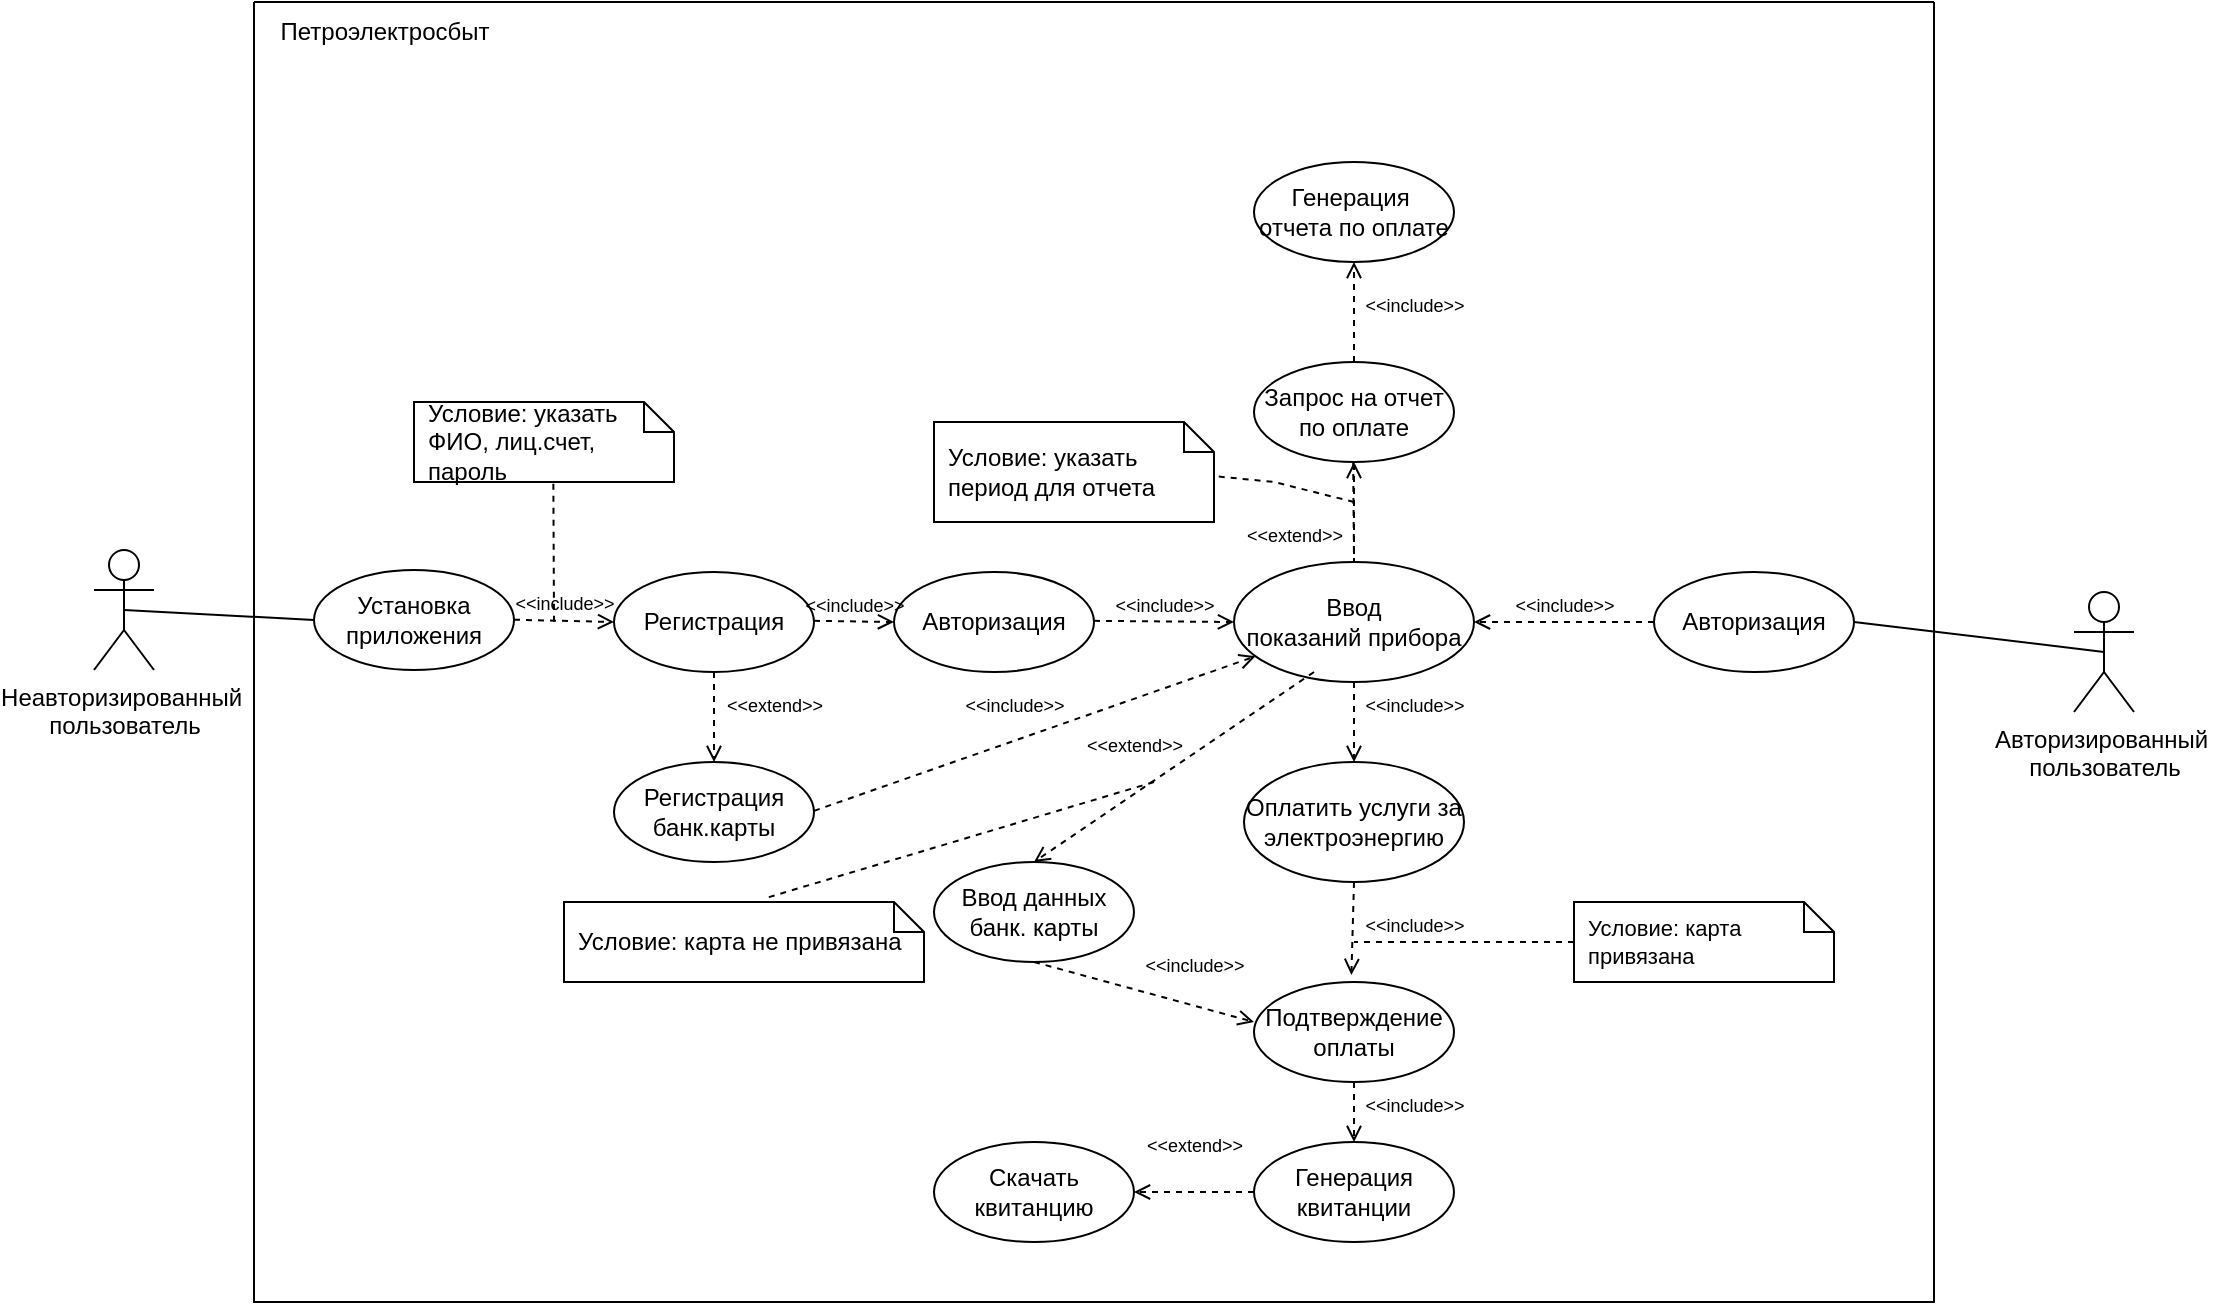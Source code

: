 <mxfile version="20.3.0" type="device"><diagram id="EOC8_vn3uGVGtAGqKwQ4" name="Страница 1"><mxGraphModel dx="1422" dy="865" grid="1" gridSize="10" guides="1" tooltips="1" connect="1" arrows="1" fold="1" page="1" pageScale="1" pageWidth="1169" pageHeight="827" math="0" shadow="0"><root><mxCell id="0"/><mxCell id="1" parent="0"/><mxCell id="eje4mI7E0KsZy6sn4L-I-1" value="" style="swimlane;startSize=0;glass=0;" vertex="1" parent="1"><mxGeometry x="160" y="80" width="840" height="650" as="geometry"/></mxCell><mxCell id="eje4mI7E0KsZy6sn4L-I-2" value="Петроэлектросбыт" style="text;html=1;align=center;verticalAlign=middle;resizable=0;points=[];autosize=1;strokeColor=none;fillColor=none;" vertex="1" parent="eje4mI7E0KsZy6sn4L-I-1"><mxGeometry width="130" height="30" as="geometry"/></mxCell><mxCell id="eje4mI7E0KsZy6sn4L-I-6" value="Установка приложения" style="ellipse;whiteSpace=wrap;html=1;glass=0;" vertex="1" parent="eje4mI7E0KsZy6sn4L-I-1"><mxGeometry x="30" y="284" width="100" height="50" as="geometry"/></mxCell><mxCell id="eje4mI7E0KsZy6sn4L-I-8" value="Авторизация" style="ellipse;whiteSpace=wrap;html=1;glass=0;" vertex="1" parent="eje4mI7E0KsZy6sn4L-I-1"><mxGeometry x="320" y="285" width="100" height="50" as="geometry"/></mxCell><mxCell id="eje4mI7E0KsZy6sn4L-I-7" value="Регистрация" style="ellipse;whiteSpace=wrap;html=1;glass=0;" vertex="1" parent="eje4mI7E0KsZy6sn4L-I-1"><mxGeometry x="180" y="285" width="100" height="50" as="geometry"/></mxCell><mxCell id="eje4mI7E0KsZy6sn4L-I-9" value="Регистрация&lt;br&gt;банк.карты" style="ellipse;whiteSpace=wrap;html=1;glass=0;" vertex="1" parent="eje4mI7E0KsZy6sn4L-I-1"><mxGeometry x="180" y="380" width="100" height="50" as="geometry"/></mxCell><mxCell id="eje4mI7E0KsZy6sn4L-I-12" value="Ввод &lt;br&gt;показаний прибора" style="ellipse;whiteSpace=wrap;html=1;glass=0;" vertex="1" parent="eje4mI7E0KsZy6sn4L-I-1"><mxGeometry x="490" y="280" width="120" height="60" as="geometry"/></mxCell><mxCell id="eje4mI7E0KsZy6sn4L-I-11" value="Авторизация" style="ellipse;whiteSpace=wrap;html=1;glass=0;" vertex="1" parent="eje4mI7E0KsZy6sn4L-I-1"><mxGeometry x="700" y="285" width="100" height="50" as="geometry"/></mxCell><mxCell id="eje4mI7E0KsZy6sn4L-I-10" value="Генерация&amp;nbsp;&lt;br&gt;отчета по оплате" style="ellipse;whiteSpace=wrap;html=1;glass=0;" vertex="1" parent="eje4mI7E0KsZy6sn4L-I-1"><mxGeometry x="500" y="80" width="100" height="50" as="geometry"/></mxCell><mxCell id="eje4mI7E0KsZy6sn4L-I-13" value="Запрос на отчет по оплате" style="ellipse;whiteSpace=wrap;html=1;glass=0;" vertex="1" parent="eje4mI7E0KsZy6sn4L-I-1"><mxGeometry x="500" y="180" width="100" height="50" as="geometry"/></mxCell><mxCell id="eje4mI7E0KsZy6sn4L-I-18" value="Скачать квитанцию" style="ellipse;whiteSpace=wrap;html=1;glass=0;" vertex="1" parent="eje4mI7E0KsZy6sn4L-I-1"><mxGeometry x="340" y="570" width="100" height="50" as="geometry"/></mxCell><mxCell id="eje4mI7E0KsZy6sn4L-I-17" value="Генерация квитанции" style="ellipse;whiteSpace=wrap;html=1;glass=0;" vertex="1" parent="eje4mI7E0KsZy6sn4L-I-1"><mxGeometry x="500" y="570" width="100" height="50" as="geometry"/></mxCell><mxCell id="eje4mI7E0KsZy6sn4L-I-16" value="Подтверждение оплаты" style="ellipse;whiteSpace=wrap;html=1;glass=0;" vertex="1" parent="eje4mI7E0KsZy6sn4L-I-1"><mxGeometry x="500" y="490" width="100" height="50" as="geometry"/></mxCell><mxCell id="eje4mI7E0KsZy6sn4L-I-15" value="Оплатить услуги за электроэнергию" style="ellipse;whiteSpace=wrap;html=1;glass=0;" vertex="1" parent="eje4mI7E0KsZy6sn4L-I-1"><mxGeometry x="495" y="380" width="110" height="60" as="geometry"/></mxCell><mxCell id="eje4mI7E0KsZy6sn4L-I-14" value="Ввод данных банк. карты" style="ellipse;whiteSpace=wrap;html=1;glass=0;" vertex="1" parent="eje4mI7E0KsZy6sn4L-I-1"><mxGeometry x="340" y="430" width="100" height="50" as="geometry"/></mxCell><mxCell id="eje4mI7E0KsZy6sn4L-I-19" value="&lt;font style=&quot;font-size: 9px;&quot;&gt;&amp;lt;&amp;lt;include&amp;gt;&amp;gt;&lt;/font&gt;" style="html=1;verticalAlign=bottom;labelBackgroundColor=none;endArrow=open;endFill=0;dashed=1;rounded=0;" edge="1" parent="eje4mI7E0KsZy6sn4L-I-1"><mxGeometry width="160" relative="1" as="geometry"><mxPoint x="130" y="308.86" as="sourcePoint"/><mxPoint x="180" y="310" as="targetPoint"/></mxGeometry></mxCell><mxCell id="eje4mI7E0KsZy6sn4L-I-20" value="&lt;font style=&quot;font-size: 9px;&quot;&gt;&amp;lt;&amp;lt;include&amp;gt;&amp;gt;&lt;/font&gt;" style="html=1;verticalAlign=bottom;labelBackgroundColor=none;endArrow=open;endFill=0;dashed=1;rounded=0;entryX=0;entryY=0.5;entryDx=0;entryDy=0;" edge="1" parent="eje4mI7E0KsZy6sn4L-I-1" target="eje4mI7E0KsZy6sn4L-I-8"><mxGeometry width="160" relative="1" as="geometry"><mxPoint x="280" y="309.43" as="sourcePoint"/><mxPoint x="320" y="311" as="targetPoint"/></mxGeometry></mxCell><mxCell id="eje4mI7E0KsZy6sn4L-I-21" value="&lt;font style=&quot;font-size: 9px;&quot;&gt;&amp;lt;&amp;lt;include&amp;gt;&amp;gt;&lt;/font&gt;" style="html=1;verticalAlign=bottom;labelBackgroundColor=none;endArrow=open;endFill=0;dashed=1;rounded=0;entryX=0;entryY=0.5;entryDx=0;entryDy=0;" edge="1" parent="eje4mI7E0KsZy6sn4L-I-1" target="eje4mI7E0KsZy6sn4L-I-12"><mxGeometry width="160" relative="1" as="geometry"><mxPoint x="420" y="309.43" as="sourcePoint"/><mxPoint x="470" y="310.57" as="targetPoint"/></mxGeometry></mxCell><mxCell id="eje4mI7E0KsZy6sn4L-I-22" value="&lt;font style=&quot;font-size: 9px;&quot;&gt;&amp;lt;&amp;lt;include&amp;gt;&amp;gt;&lt;/font&gt;" style="html=1;verticalAlign=bottom;labelBackgroundColor=none;endArrow=open;endFill=0;dashed=1;rounded=0;entryX=1;entryY=0.5;entryDx=0;entryDy=0;exitX=0;exitY=0.5;exitDx=0;exitDy=0;" edge="1" parent="eje4mI7E0KsZy6sn4L-I-1" source="eje4mI7E0KsZy6sn4L-I-11" target="eje4mI7E0KsZy6sn4L-I-12"><mxGeometry width="160" relative="1" as="geometry"><mxPoint x="650" y="310" as="sourcePoint"/><mxPoint x="700" y="311.14" as="targetPoint"/></mxGeometry></mxCell><mxCell id="eje4mI7E0KsZy6sn4L-I-23" value="&lt;font style=&quot;font-size: 9px;&quot;&gt;&amp;lt;&amp;lt;include&amp;gt;&amp;gt;&lt;/font&gt;" style="html=1;verticalAlign=bottom;labelBackgroundColor=none;endArrow=open;endFill=0;dashed=1;rounded=0;" edge="1" parent="eje4mI7E0KsZy6sn4L-I-1" target="eje4mI7E0KsZy6sn4L-I-12"><mxGeometry x="-0.068" y="9" width="160" relative="1" as="geometry"><mxPoint x="280" y="404.43" as="sourcePoint"/><mxPoint x="330" y="405.57" as="targetPoint"/><mxPoint as="offset"/></mxGeometry></mxCell><mxCell id="eje4mI7E0KsZy6sn4L-I-24" value="&lt;font style=&quot;font-size: 9px;&quot;&gt;&amp;lt;&amp;lt;include&amp;gt;&amp;gt;&lt;/font&gt;" style="html=1;verticalAlign=bottom;labelBackgroundColor=none;endArrow=open;endFill=0;dashed=1;rounded=0;entryX=0.5;entryY=1;entryDx=0;entryDy=0;exitX=0.5;exitY=0;exitDx=0;exitDy=0;" edge="1" parent="eje4mI7E0KsZy6sn4L-I-1" source="eje4mI7E0KsZy6sn4L-I-13" target="eje4mI7E0KsZy6sn4L-I-10"><mxGeometry x="-0.2" y="-30" width="160" relative="1" as="geometry"><mxPoint x="525" y="170" as="sourcePoint"/><mxPoint x="575" y="171.14" as="targetPoint"/><mxPoint as="offset"/></mxGeometry></mxCell><mxCell id="eje4mI7E0KsZy6sn4L-I-25" value="&lt;font style=&quot;font-size: 9px;&quot;&gt;&amp;lt;&amp;lt;include&amp;gt;&amp;gt;&lt;/font&gt;" style="html=1;verticalAlign=bottom;labelBackgroundColor=none;endArrow=open;endFill=0;dashed=1;rounded=0;entryX=0.5;entryY=0;entryDx=0;entryDy=0;" edge="1" parent="eje4mI7E0KsZy6sn4L-I-1" target="eje4mI7E0KsZy6sn4L-I-17"><mxGeometry x="0.333" y="30" width="160" relative="1" as="geometry"><mxPoint x="550" y="540" as="sourcePoint"/><mxPoint x="600" y="541.14" as="targetPoint"/><mxPoint as="offset"/></mxGeometry></mxCell><mxCell id="eje4mI7E0KsZy6sn4L-I-27" value="&lt;font style=&quot;font-size: 9px;&quot;&gt;&amp;lt;&amp;lt;include&amp;gt;&amp;gt;&lt;/font&gt;" style="html=1;verticalAlign=bottom;labelBackgroundColor=none;endArrow=open;endFill=0;dashed=1;rounded=0;entryX=0.487;entryY=-0.069;entryDx=0;entryDy=0;entryPerimeter=0;" edge="1" parent="eje4mI7E0KsZy6sn4L-I-1" target="eje4mI7E0KsZy6sn4L-I-16"><mxGeometry x="0.252" y="31" width="160" relative="1" as="geometry"><mxPoint x="550" y="440" as="sourcePoint"/><mxPoint x="600" y="441.14" as="targetPoint"/><mxPoint as="offset"/></mxGeometry></mxCell><mxCell id="eje4mI7E0KsZy6sn4L-I-26" value="&lt;font style=&quot;font-size: 9px;&quot;&gt;&amp;lt;&amp;lt;include&amp;gt;&amp;gt;&lt;/font&gt;" style="html=1;verticalAlign=bottom;labelBackgroundColor=none;endArrow=open;endFill=0;dashed=1;rounded=0;entryX=0.5;entryY=0;entryDx=0;entryDy=0;exitX=0.5;exitY=1;exitDx=0;exitDy=0;" edge="1" parent="eje4mI7E0KsZy6sn4L-I-1" source="eje4mI7E0KsZy6sn4L-I-12" target="eje4mI7E0KsZy6sn4L-I-15"><mxGeometry y="30" width="160" relative="1" as="geometry"><mxPoint x="540" y="340" as="sourcePoint"/><mxPoint x="590" y="341.14" as="targetPoint"/><mxPoint as="offset"/></mxGeometry></mxCell><mxCell id="eje4mI7E0KsZy6sn4L-I-28" value="&lt;font style=&quot;font-size: 9px;&quot;&gt;&amp;lt;&amp;lt;include&amp;gt;&amp;gt;&lt;/font&gt;" style="html=1;verticalAlign=bottom;labelBackgroundColor=none;endArrow=open;endFill=0;dashed=1;rounded=0;entryX=0;entryY=0.4;entryDx=0;entryDy=0;entryPerimeter=0;" edge="1" parent="eje4mI7E0KsZy6sn4L-I-1" target="eje4mI7E0KsZy6sn4L-I-16"><mxGeometry x="0.4" y="11" width="160" relative="1" as="geometry"><mxPoint x="390" y="480" as="sourcePoint"/><mxPoint x="440" y="481.14" as="targetPoint"/><mxPoint as="offset"/></mxGeometry></mxCell><mxCell id="eje4mI7E0KsZy6sn4L-I-29" value="&amp;lt;&amp;lt;extend&amp;gt;&amp;gt;" style="html=1;verticalAlign=bottom;labelBackgroundColor=none;endArrow=open;endFill=0;dashed=1;rounded=0;fontSize=9;entryX=0.5;entryY=0;entryDx=0;entryDy=0;exitX=0.5;exitY=1;exitDx=0;exitDy=0;" edge="1" parent="eje4mI7E0KsZy6sn4L-I-1" source="eje4mI7E0KsZy6sn4L-I-7" target="eje4mI7E0KsZy6sn4L-I-9"><mxGeometry x="0.111" y="30" width="160" relative="1" as="geometry"><mxPoint x="220" y="334.17" as="sourcePoint"/><mxPoint x="380" y="334.17" as="targetPoint"/><mxPoint as="offset"/></mxGeometry></mxCell><mxCell id="eje4mI7E0KsZy6sn4L-I-31" value="&amp;lt;&amp;lt;extend&amp;gt;&amp;gt;" style="html=1;verticalAlign=bottom;labelBackgroundColor=none;endArrow=open;endFill=0;dashed=1;rounded=0;fontSize=9;entryX=0.5;entryY=0;entryDx=0;entryDy=0;exitX=0.5;exitY=1;exitDx=0;exitDy=0;" edge="1" parent="eje4mI7E0KsZy6sn4L-I-1" target="eje4mI7E0KsZy6sn4L-I-14"><mxGeometry x="0.179" y="-13" width="160" relative="1" as="geometry"><mxPoint x="530" y="335" as="sourcePoint"/><mxPoint x="530" y="380" as="targetPoint"/><mxPoint as="offset"/></mxGeometry></mxCell><mxCell id="eje4mI7E0KsZy6sn4L-I-32" value="&amp;lt;&amp;lt;extend&amp;gt;&amp;gt;" style="html=1;verticalAlign=bottom;labelBackgroundColor=none;endArrow=open;endFill=0;dashed=1;rounded=0;fontSize=9;exitX=0.5;exitY=1;exitDx=0;exitDy=0;" edge="1" parent="eje4mI7E0KsZy6sn4L-I-1"><mxGeometry x="0.111" y="30" width="160" relative="1" as="geometry"><mxPoint x="549.58" y="230" as="sourcePoint"/><mxPoint x="550" y="230" as="targetPoint"/><mxPoint as="offset"/><Array as="points"><mxPoint x="550" y="280"/></Array></mxGeometry></mxCell><mxCell id="eje4mI7E0KsZy6sn4L-I-33" value="&amp;lt;&amp;lt;extend&amp;gt;&amp;gt;" style="html=1;verticalAlign=bottom;labelBackgroundColor=none;endArrow=open;endFill=0;dashed=1;rounded=0;fontSize=9;entryX=1;entryY=0.5;entryDx=0;entryDy=0;exitX=0;exitY=0.5;exitDx=0;exitDy=0;" edge="1" parent="eje4mI7E0KsZy6sn4L-I-1" source="eje4mI7E0KsZy6sn4L-I-17" target="eje4mI7E0KsZy6sn4L-I-18"><mxGeometry y="-15" width="160" relative="1" as="geometry"><mxPoint x="495" y="600" as="sourcePoint"/><mxPoint x="495" y="645" as="targetPoint"/><mxPoint as="offset"/></mxGeometry></mxCell><mxCell id="eje4mI7E0KsZy6sn4L-I-34" value="" style="endArrow=none;html=1;rounded=0;fontSize=9;exitX=0.5;exitY=0.5;exitDx=0;exitDy=0;exitPerimeter=0;" edge="1" parent="eje4mI7E0KsZy6sn4L-I-1" source="eje4mI7E0KsZy6sn4L-I-4"><mxGeometry width="50" height="50" relative="1" as="geometry"><mxPoint x="-20" y="359" as="sourcePoint"/><mxPoint x="30" y="309" as="targetPoint"/></mxGeometry></mxCell><mxCell id="eje4mI7E0KsZy6sn4L-I-36" value="Условие: карта не привязана" style="shape=note;size=15;spacingLeft=5;align=left;whiteSpace=wrap;glass=0;" vertex="1" parent="eje4mI7E0KsZy6sn4L-I-1"><mxGeometry x="155" y="450" width="180" height="40" as="geometry"/></mxCell><mxCell id="eje4mI7E0KsZy6sn4L-I-37" value="" style="edgeStyle=none;html=1;endArrow=none;rounded=0;labelBackgroundColor=none;dashed=1;entryX=0.561;entryY=-0.05;entryDx=0;entryDy=0;entryPerimeter=0;" edge="1" parent="eje4mI7E0KsZy6sn4L-I-1" target="eje4mI7E0KsZy6sn4L-I-36"><mxGeometry relative="1" as="geometry"><mxPoint x="20" y="440" as="targetPoint"/><mxPoint x="450" y="390" as="sourcePoint"/></mxGeometry></mxCell><mxCell id="eje4mI7E0KsZy6sn4L-I-44" value="Условие: указать ФИО, лиц.счет, пароль" style="shape=note;size=15;spacingLeft=5;align=left;whiteSpace=wrap;glass=0;" vertex="1" parent="eje4mI7E0KsZy6sn4L-I-1"><mxGeometry x="80" y="200" width="130" height="40" as="geometry"/></mxCell><mxCell id="eje4mI7E0KsZy6sn4L-I-46" value="Условие: указать период для отчета" style="shape=note;size=15;spacingLeft=5;align=left;whiteSpace=wrap;glass=0;" vertex="1" parent="eje4mI7E0KsZy6sn4L-I-1"><mxGeometry x="340" y="210" width="140" height="50" as="geometry"/></mxCell><mxCell id="eje4mI7E0KsZy6sn4L-I-47" value="" style="edgeStyle=none;html=1;endArrow=none;rounded=0;labelBackgroundColor=none;dashed=1;entryX=1.002;entryY=0.542;entryDx=0;entryDy=0;entryPerimeter=0;" edge="1" parent="eje4mI7E0KsZy6sn4L-I-1" target="eje4mI7E0KsZy6sn4L-I-46"><mxGeometry relative="1" as="geometry"><mxPoint x="230" y="195" as="targetPoint"/><mxPoint x="550" y="250" as="sourcePoint"/><Array as="points"><mxPoint x="510" y="240"/></Array></mxGeometry></mxCell><mxCell id="eje4mI7E0KsZy6sn4L-I-50" value="Условие: карта привязана" style="shape=note;size=15;spacingLeft=5;align=left;whiteSpace=wrap;glass=0;fontSize=11;" vertex="1" parent="eje4mI7E0KsZy6sn4L-I-1"><mxGeometry x="660" y="450" width="130" height="40" as="geometry"/></mxCell><mxCell id="eje4mI7E0KsZy6sn4L-I-3" value="Авторизированный&amp;nbsp;&lt;br&gt;пользователь&lt;br&gt;" style="shape=umlActor;verticalLabelPosition=bottom;verticalAlign=top;html=1;outlineConnect=0;glass=0;" vertex="1" parent="1"><mxGeometry x="1070" y="375" width="30" height="60" as="geometry"/></mxCell><mxCell id="eje4mI7E0KsZy6sn4L-I-4" value="Неавторизированный&amp;nbsp;&lt;br&gt;пользователь" style="shape=umlActor;verticalLabelPosition=bottom;verticalAlign=top;html=1;outlineConnect=0;glass=0;" vertex="1" parent="1"><mxGeometry x="80" y="354" width="30" height="60" as="geometry"/></mxCell><mxCell id="eje4mI7E0KsZy6sn4L-I-35" value="" style="endArrow=none;html=1;rounded=0;fontSize=9;exitX=0.5;exitY=0.5;exitDx=0;exitDy=0;exitPerimeter=0;entryX=0.5;entryY=0.5;entryDx=0;entryDy=0;entryPerimeter=0;" edge="1" parent="1" target="eje4mI7E0KsZy6sn4L-I-3"><mxGeometry width="50" height="50" relative="1" as="geometry"><mxPoint x="960" y="390" as="sourcePoint"/><mxPoint x="1055" y="395" as="targetPoint"/></mxGeometry></mxCell><mxCell id="eje4mI7E0KsZy6sn4L-I-45" value="" style="edgeStyle=none;html=1;endArrow=none;rounded=0;labelBackgroundColor=none;dashed=1;exitX=0.536;exitY=1.021;exitDx=0;exitDy=0;exitPerimeter=0;" edge="1" parent="1" source="eje4mI7E0KsZy6sn4L-I-44"><mxGeometry relative="1" as="geometry"><mxPoint x="310" y="390" as="targetPoint"/></mxGeometry></mxCell><mxCell id="eje4mI7E0KsZy6sn4L-I-51" value="" style="edgeStyle=none;html=1;endArrow=none;rounded=0;labelBackgroundColor=none;dashed=1;exitX=0;exitY=0.5;fontSize=8;exitDx=0;exitDy=0;exitPerimeter=0;" edge="1" parent="1" source="eje4mI7E0KsZy6sn4L-I-50"><mxGeometry relative="1" as="geometry"><mxPoint x="710" y="550" as="targetPoint"/><Array as="points"/></mxGeometry></mxCell></root></mxGraphModel></diagram></mxfile>